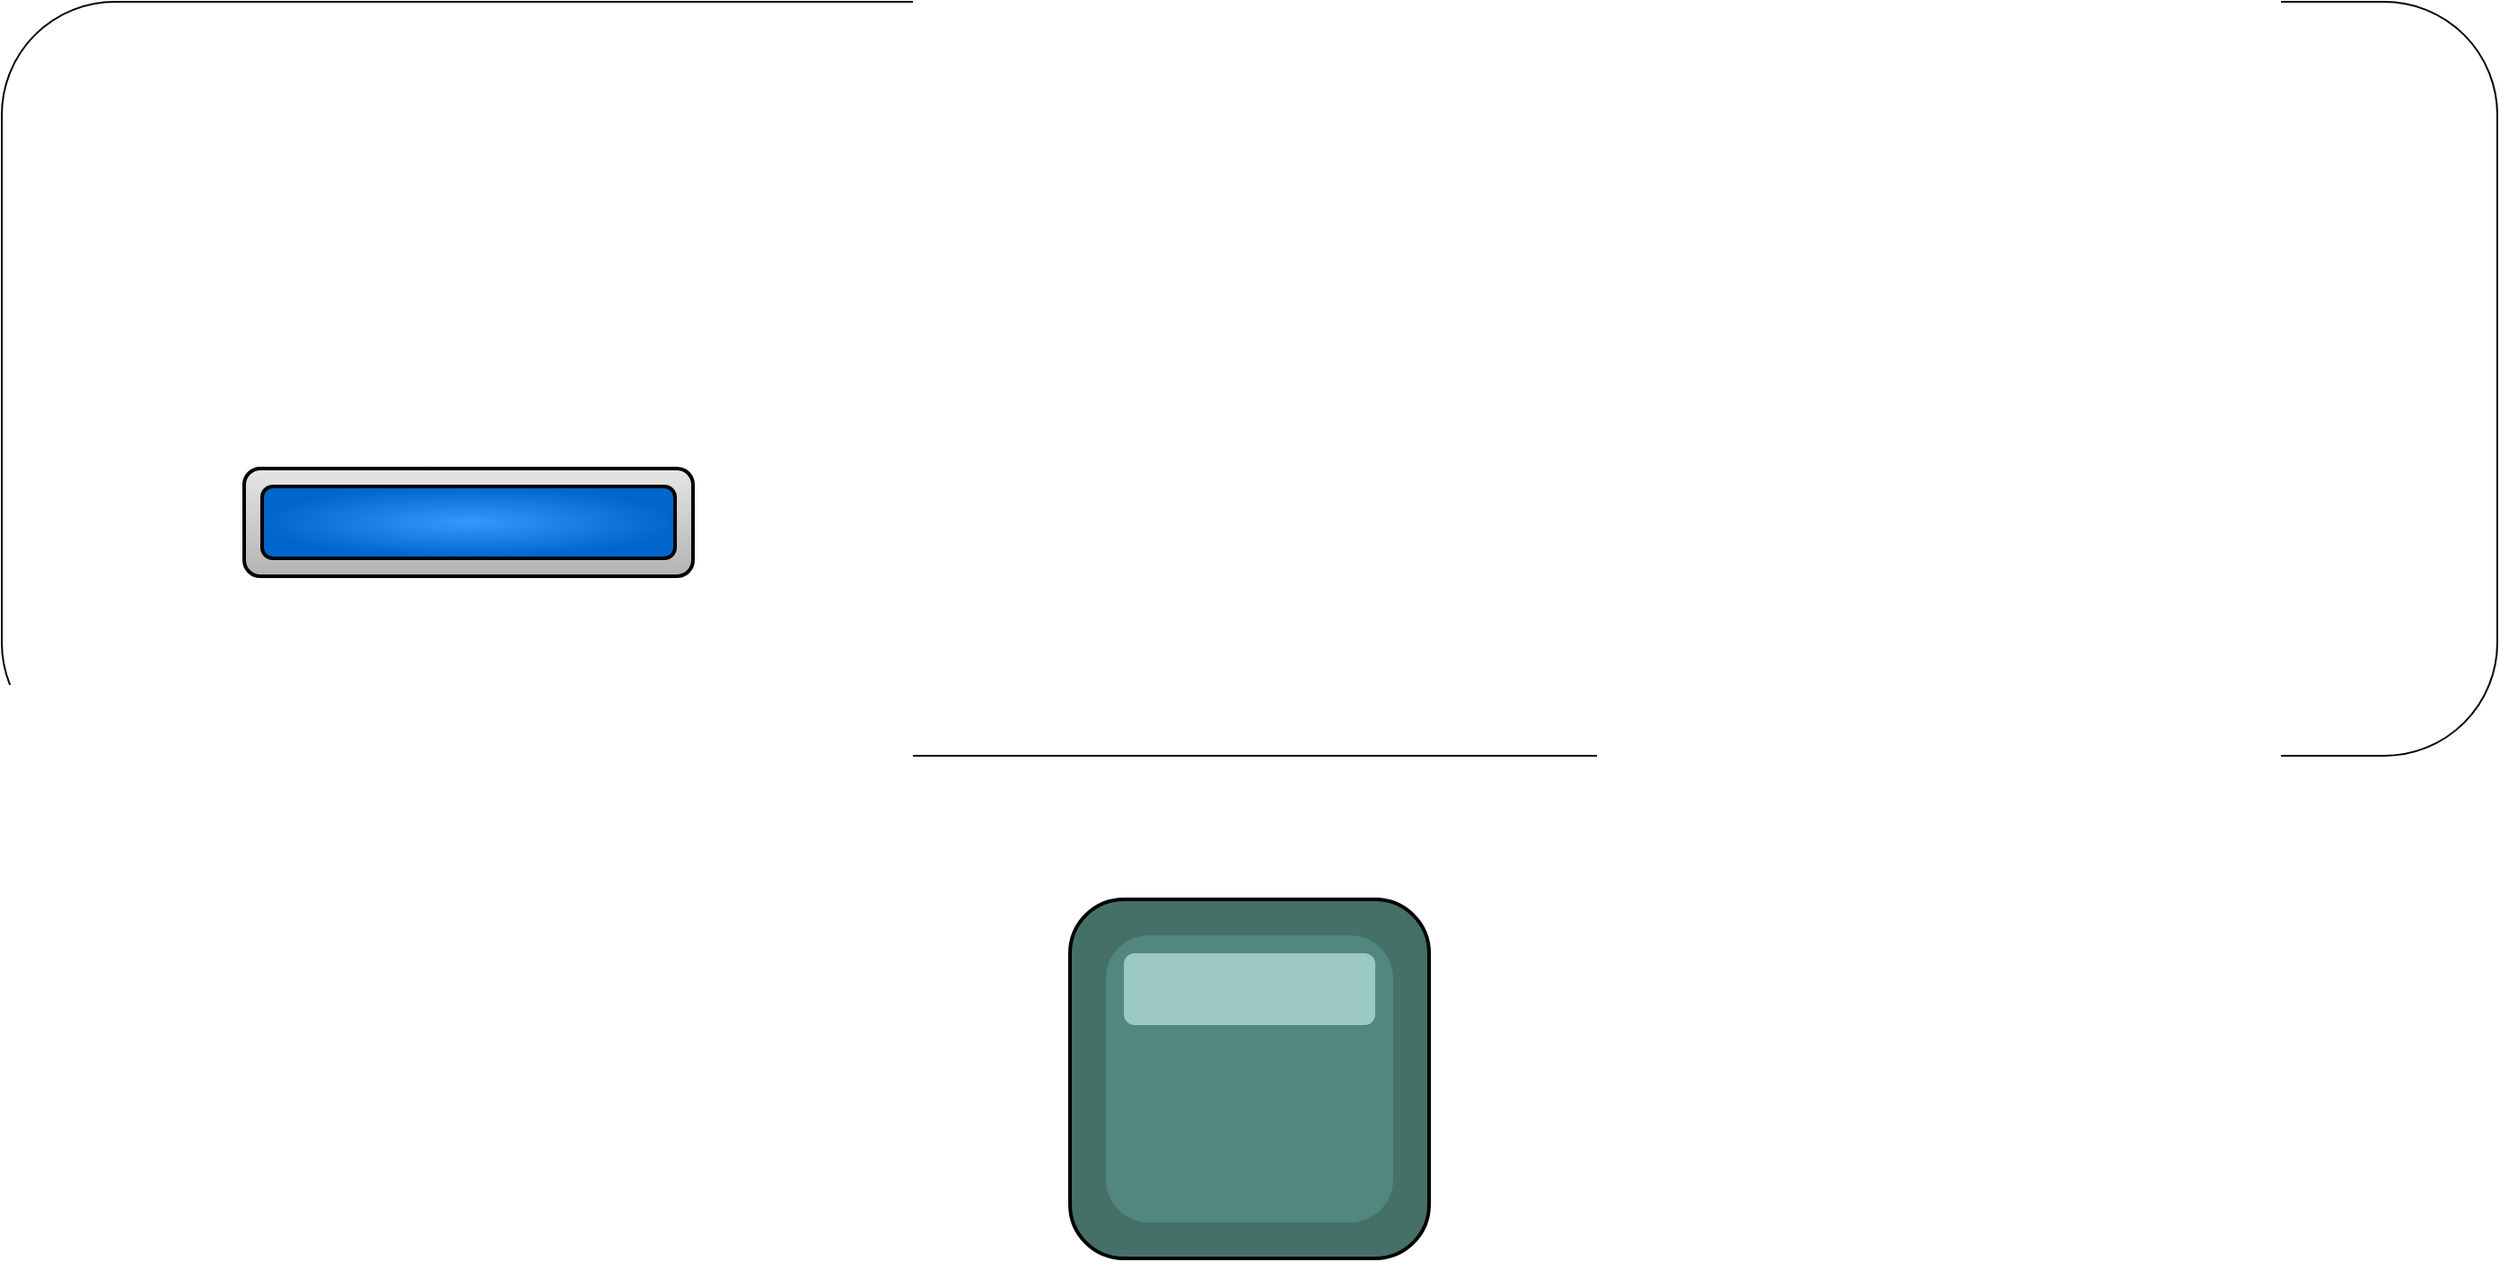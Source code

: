 <mxfile version="14.9.2" type="device"><diagram id="hCdUmXIv6g-5F-fv8dit" name="Page-1"><mxGraphModel dx="1175" dy="139" grid="1" gridSize="10" guides="1" tooltips="1" connect="1" arrows="1" fold="1" page="1" pageScale="1" pageWidth="850" pageHeight="1100" math="0" shadow="0"><root><mxCell id="0"/><mxCell id="1" parent="0"/><mxCell id="AhOig3VUfhBDKePSCDKU-1" value="" style="rounded=1;whiteSpace=wrap;html=1;gradientDirection=radial;" vertex="1" parent="1"><mxGeometry x="-435" y="220" width="1390" height="420" as="geometry"/></mxCell><mxCell id="AhOig3VUfhBDKePSCDKU-2" value="" style="rounded=1;whiteSpace=wrap;html=1;strokeWidth=2;fillColor=#447068;" vertex="1" parent="1"><mxGeometry x="160" y="720" width="200" height="200" as="geometry"/></mxCell><mxCell id="AhOig3VUfhBDKePSCDKU-6" value="" style="rounded=1;whiteSpace=wrap;html=1;strokeColor=none;fillColor=#51877E;" vertex="1" parent="1"><mxGeometry x="180" y="740" width="160" height="160" as="geometry"/></mxCell><mxCell id="AhOig3VUfhBDKePSCDKU-7" value="" style="rounded=1;whiteSpace=wrap;html=1;strokeColor=none;fillColor=#9CC9C2;" vertex="1" parent="1"><mxGeometry x="190" y="750" width="140" height="40" as="geometry"/></mxCell><mxCell id="AhOig3VUfhBDKePSCDKU-8" value="" style="rounded=1;whiteSpace=wrap;html=1;strokeWidth=2;fillColor=#B3B3B3;gradientDirection=north;gradientColor=#E6E6E6;" vertex="1" parent="1"><mxGeometry x="-300" y="480" width="250" height="60" as="geometry"/></mxCell><mxCell id="AhOig3VUfhBDKePSCDKU-9" value="" style="rounded=1;whiteSpace=wrap;html=1;strokeWidth=2;gradientDirection=radial;gradientColor=#0066CC;fillColor=#3399FF;" vertex="1" parent="1"><mxGeometry x="-290" y="490" width="230" height="40" as="geometry"/></mxCell></root></mxGraphModel></diagram></mxfile>